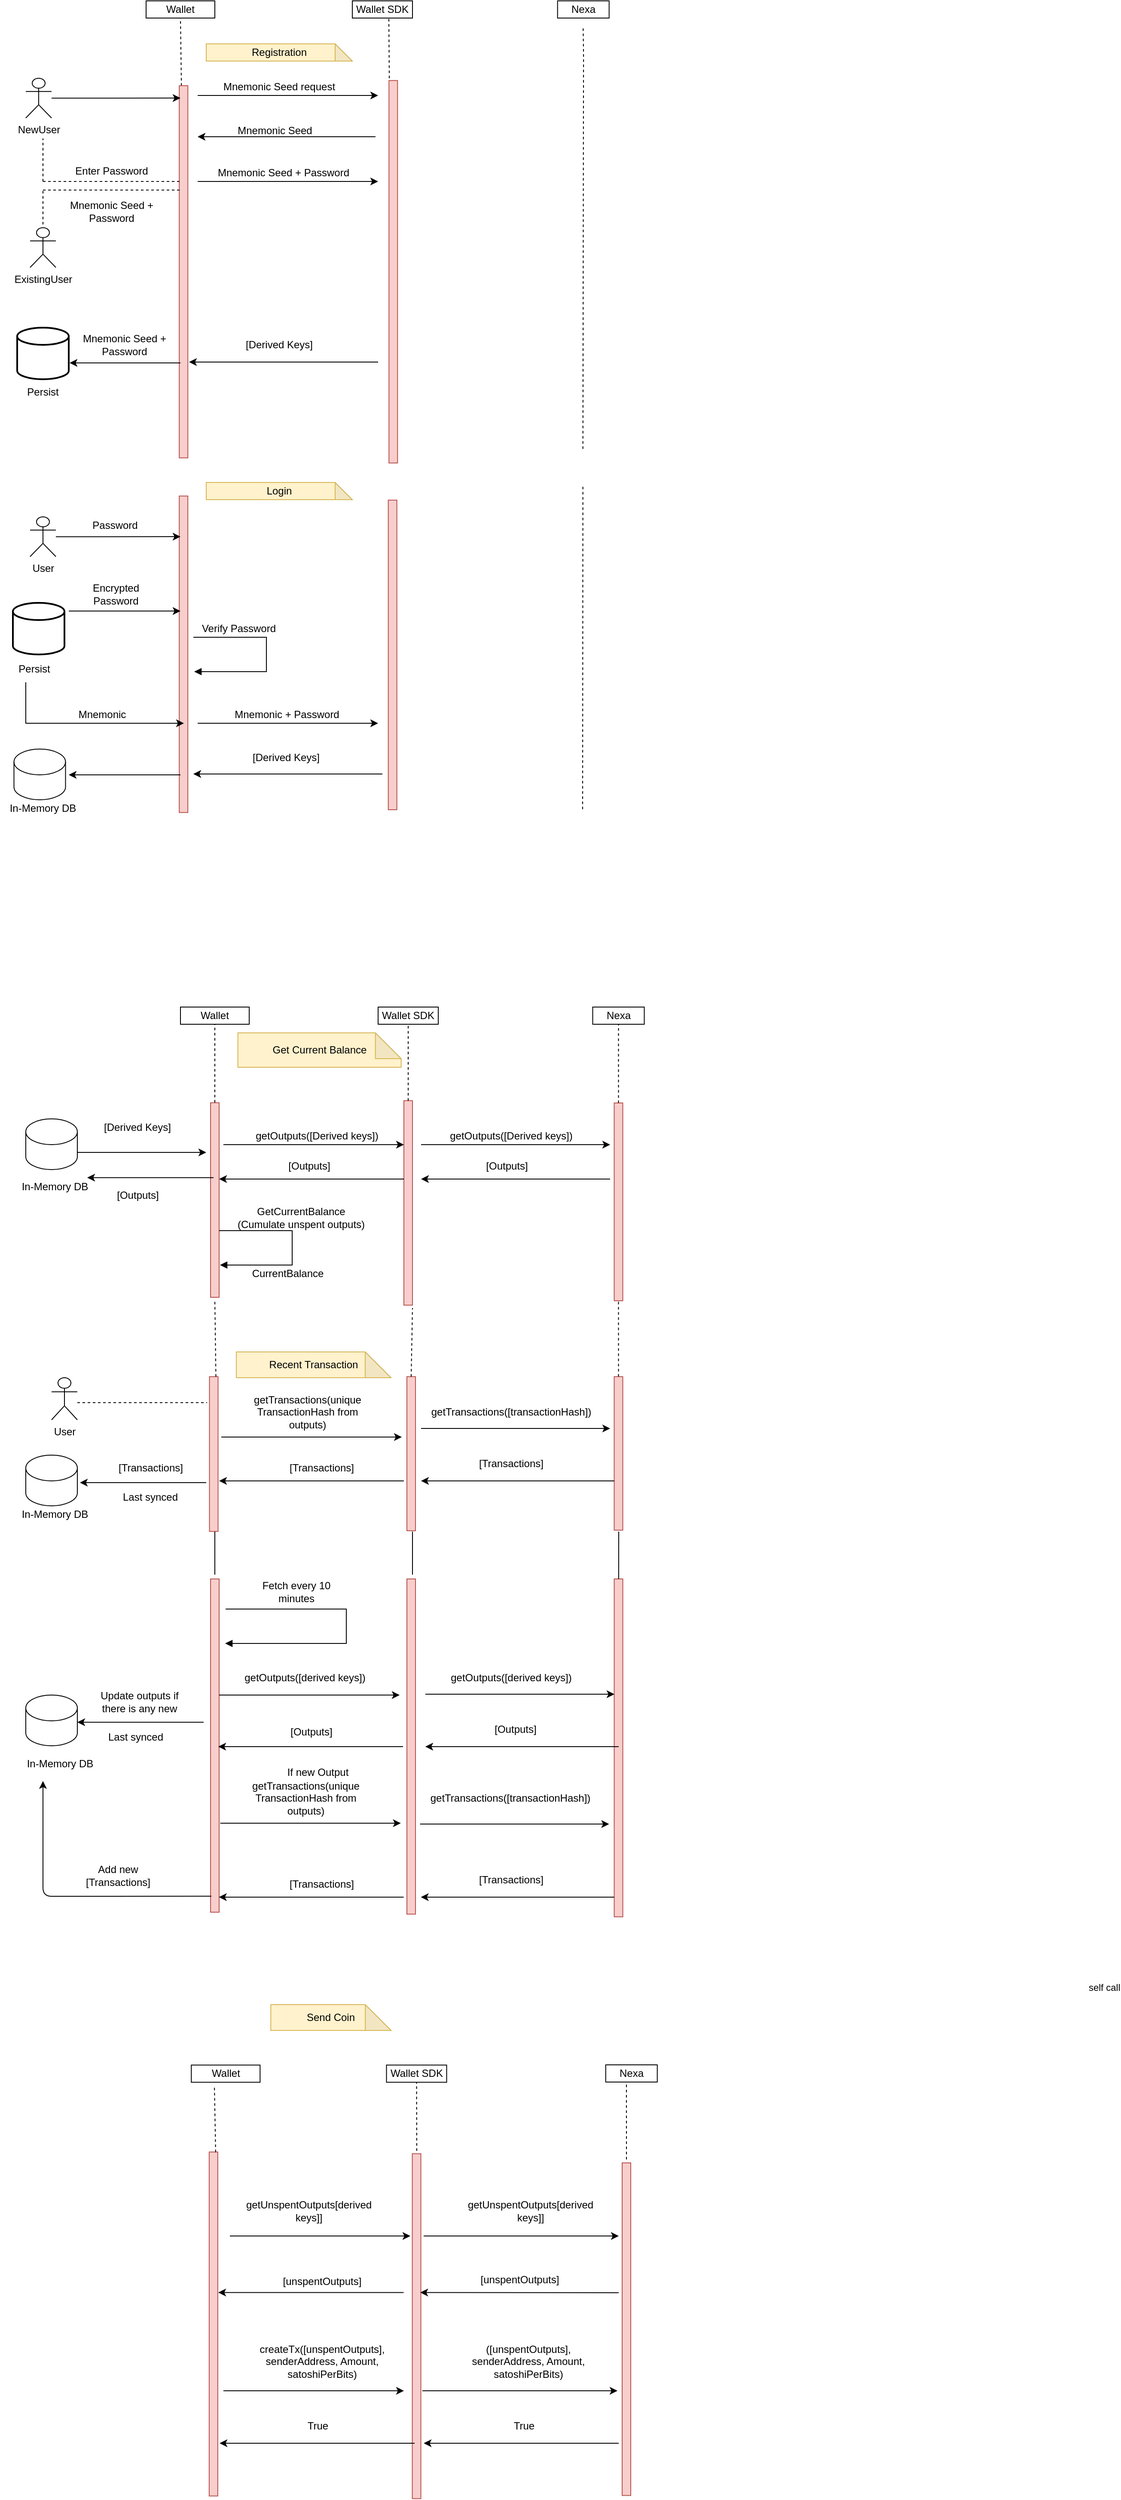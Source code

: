 <mxfile version="13.6.4" type="github">
  <diagram id="d2bJDyH4YY4jTTXs1ROH" name="Page-1">
    <mxGraphModel dx="1695" dy="450" grid="1" gridSize="10" guides="1" tooltips="1" connect="1" arrows="1" fold="1" page="1" pageScale="1" pageWidth="827" pageHeight="1169" math="0" shadow="0">
      <root>
        <mxCell id="0" />
        <mxCell id="1" parent="0" />
        <mxCell id="aKae5eKDBznJ4Y1164LR-3" value="Wallet" style="rounded=0;whiteSpace=wrap;html=1;" parent="1" vertex="1">
          <mxGeometry x="160" y="20" width="80" height="20" as="geometry" />
        </mxCell>
        <mxCell id="aKae5eKDBznJ4Y1164LR-4" value="Wallet SDK" style="rounded=0;whiteSpace=wrap;html=1;" parent="1" vertex="1">
          <mxGeometry x="400" y="20" width="70" height="20" as="geometry" />
        </mxCell>
        <mxCell id="aKae5eKDBznJ4Y1164LR-5" value="Nexa" style="rounded=0;whiteSpace=wrap;html=1;" parent="1" vertex="1">
          <mxGeometry x="638.83" y="20" width="60" height="20" as="geometry" />
        </mxCell>
        <mxCell id="aKae5eKDBznJ4Y1164LR-6" value="Registration" style="shape=note;whiteSpace=wrap;html=1;backgroundOutline=1;darkOpacity=0.05;fillColor=#fff2cc;strokeColor=#d6b656;" parent="1" vertex="1">
          <mxGeometry x="230" y="70" width="170" height="20" as="geometry" />
        </mxCell>
        <mxCell id="aKae5eKDBznJ4Y1164LR-11" value="" style="endArrow=none;dashed=1;html=1;entryX=0.5;entryY=1;entryDx=0;entryDy=0;exitX=0;exitY=0.75;exitDx=0;exitDy=0;" parent="1" target="aKae5eKDBznJ4Y1164LR-3" edge="1" source="aKae5eKDBznJ4Y1164LR-12">
          <mxGeometry width="50" height="50" relative="1" as="geometry">
            <mxPoint x="210" y="100" as="sourcePoint" />
            <mxPoint x="180" y="60" as="targetPoint" />
          </mxGeometry>
        </mxCell>
        <mxCell id="aKae5eKDBznJ4Y1164LR-12" value="" style="rounded=0;whiteSpace=wrap;html=1;rotation=90;fillColor=#f8cecc;strokeColor=#b85450;" parent="1" vertex="1">
          <mxGeometry x="-12.8" y="330" width="432.8" height="10" as="geometry" />
        </mxCell>
        <mxCell id="aKae5eKDBznJ4Y1164LR-14" value="Mnemonic Seed request" style="text;html=1;strokeColor=none;fillColor=none;align=center;verticalAlign=middle;whiteSpace=wrap;rounded=0;" parent="1" vertex="1">
          <mxGeometry x="240" y="110" width="150" height="20" as="geometry" />
        </mxCell>
        <mxCell id="aKae5eKDBznJ4Y1164LR-15" value="" style="rounded=0;whiteSpace=wrap;html=1;rotation=90;fillColor=#f8cecc;strokeColor=#b85450;" parent="1" vertex="1">
          <mxGeometry x="225.27" y="330" width="444.73" height="10" as="geometry" />
        </mxCell>
        <mxCell id="aKae5eKDBznJ4Y1164LR-27" value="" style="endArrow=classic;html=1;" parent="1" edge="1">
          <mxGeometry width="50" height="50" relative="1" as="geometry">
            <mxPoint x="427" y="178" as="sourcePoint" />
            <mxPoint x="220" y="178" as="targetPoint" />
          </mxGeometry>
        </mxCell>
        <mxCell id="aKae5eKDBznJ4Y1164LR-28" value="Mnemonic Seed" style="text;html=1;strokeColor=none;fillColor=none;align=center;verticalAlign=middle;whiteSpace=wrap;rounded=0;" parent="1" vertex="1">
          <mxGeometry x="250" y="160.63" width="120" height="20" as="geometry" />
        </mxCell>
        <mxCell id="aKae5eKDBznJ4Y1164LR-29" value="" style="endArrow=classic;html=1;" parent="1" edge="1">
          <mxGeometry width="50" height="50" relative="1" as="geometry">
            <mxPoint x="220" y="130" as="sourcePoint" />
            <mxPoint x="430" y="130" as="targetPoint" />
          </mxGeometry>
        </mxCell>
        <mxCell id="aKae5eKDBznJ4Y1164LR-32" value="NewUser" style="shape=umlActor;verticalLabelPosition=bottom;verticalAlign=top;html=1;outlineConnect=0;" parent="1" vertex="1">
          <mxGeometry x="20" y="110" width="30" height="46.25" as="geometry" />
        </mxCell>
        <mxCell id="aKae5eKDBznJ4Y1164LR-33" value="" style="endArrow=classic;html=1;" parent="1" source="aKae5eKDBznJ4Y1164LR-32" edge="1">
          <mxGeometry width="50" height="50" relative="1" as="geometry">
            <mxPoint x="390" y="190" as="sourcePoint" />
            <mxPoint x="200" y="133" as="targetPoint" />
          </mxGeometry>
        </mxCell>
        <mxCell id="aKae5eKDBznJ4Y1164LR-36" value="Mnemonic Seed + Password" style="text;html=1;strokeColor=none;fillColor=none;align=center;verticalAlign=middle;whiteSpace=wrap;rounded=0;" parent="1" vertex="1">
          <mxGeometry x="240" y="210" width="160" height="20" as="geometry" />
        </mxCell>
        <mxCell id="aKae5eKDBznJ4Y1164LR-37" value="" style="endArrow=classic;html=1;" parent="1" edge="1">
          <mxGeometry width="50" height="50" relative="1" as="geometry">
            <mxPoint x="220" y="230" as="sourcePoint" />
            <mxPoint x="430" y="230" as="targetPoint" />
          </mxGeometry>
        </mxCell>
        <mxCell id="aKae5eKDBznJ4Y1164LR-38" value="" style="endArrow=classic;html=1;" parent="1" edge="1">
          <mxGeometry width="50" height="50" relative="1" as="geometry">
            <mxPoint x="430" y="440" as="sourcePoint" />
            <mxPoint x="210" y="440" as="targetPoint" />
          </mxGeometry>
        </mxCell>
        <mxCell id="aKae5eKDBznJ4Y1164LR-40" value="[Derived Keys]" style="text;html=1;strokeColor=none;fillColor=none;align=center;verticalAlign=middle;whiteSpace=wrap;rounded=0;" parent="1" vertex="1">
          <mxGeometry x="270" y="410" width="90" height="20" as="geometry" />
        </mxCell>
        <mxCell id="aKae5eKDBznJ4Y1164LR-45" value="" style="endArrow=none;dashed=1;html=1;" parent="1" edge="1">
          <mxGeometry width="50" height="50" relative="1" as="geometry">
            <mxPoint x="40" y="230" as="sourcePoint" />
            <mxPoint x="40" y="180" as="targetPoint" />
          </mxGeometry>
        </mxCell>
        <mxCell id="aKae5eKDBznJ4Y1164LR-46" value="" style="endArrow=none;dashed=1;html=1;" parent="1" edge="1">
          <mxGeometry width="50" height="50" relative="1" as="geometry">
            <mxPoint x="40" y="230" as="sourcePoint" />
            <mxPoint x="200" y="230" as="targetPoint" />
          </mxGeometry>
        </mxCell>
        <mxCell id="aKae5eKDBznJ4Y1164LR-47" value="Enter Password" style="text;html=1;strokeColor=none;fillColor=none;align=center;verticalAlign=middle;whiteSpace=wrap;rounded=0;" parent="1" vertex="1">
          <mxGeometry x="70" y="207.81" width="100" height="20" as="geometry" />
        </mxCell>
        <mxCell id="aKae5eKDBznJ4Y1164LR-48" value="" style="rounded=0;whiteSpace=wrap;html=1;rotation=90;fillColor=#f8cecc;strokeColor=#b85450;" parent="1" vertex="1">
          <mxGeometry x="126.88" y="1409.38" width="226.25" height="10" as="geometry" />
        </mxCell>
        <mxCell id="aKae5eKDBznJ4Y1164LR-49" value="" style="rounded=0;whiteSpace=wrap;html=1;rotation=90;fillColor=#f8cecc;strokeColor=#b85450;" parent="1" vertex="1">
          <mxGeometry x="346.09" y="1412.74" width="237.81" height="10" as="geometry" />
        </mxCell>
        <mxCell id="aKae5eKDBznJ4Y1164LR-51" value="" style="endArrow=classic;html=1;" parent="1" edge="1">
          <mxGeometry width="50" height="50" relative="1" as="geometry">
            <mxPoint x="250" y="1350" as="sourcePoint" />
            <mxPoint x="460" y="1350" as="targetPoint" />
          </mxGeometry>
        </mxCell>
        <mxCell id="aKae5eKDBznJ4Y1164LR-52" value="getOutputs([Derived keys])" style="text;html=1;strokeColor=none;fillColor=none;align=center;verticalAlign=middle;whiteSpace=wrap;rounded=0;" parent="1" vertex="1">
          <mxGeometry x="274" y="1330" width="170" height="20" as="geometry" />
        </mxCell>
        <mxCell id="aKae5eKDBznJ4Y1164LR-53" value="" style="endArrow=classic;html=1;" parent="1" edge="1">
          <mxGeometry width="50" height="50" relative="1" as="geometry">
            <mxPoint x="460" y="1390" as="sourcePoint" />
            <mxPoint x="245" y="1390" as="targetPoint" />
          </mxGeometry>
        </mxCell>
        <mxCell id="aKae5eKDBznJ4Y1164LR-54" value="[Outputs]" style="text;html=1;strokeColor=none;fillColor=none;align=center;verticalAlign=middle;whiteSpace=wrap;rounded=0;" parent="1" vertex="1">
          <mxGeometry x="330" y="1360" width="40" height="30" as="geometry" />
        </mxCell>
        <mxCell id="aKae5eKDBznJ4Y1164LR-63" value="GetCurrentBalance&lt;br&gt;(Cumulate unspent outputs)" style="text;html=1;strokeColor=none;fillColor=none;align=center;verticalAlign=middle;whiteSpace=wrap;rounded=0;" parent="1" vertex="1">
          <mxGeometry x="262.5" y="1410" width="155" height="50" as="geometry" />
        </mxCell>
        <mxCell id="aKae5eKDBznJ4Y1164LR-64" value="CurrentBalance" style="text;html=1;strokeColor=none;fillColor=none;align=center;verticalAlign=middle;whiteSpace=wrap;rounded=0;" parent="1" vertex="1">
          <mxGeometry x="305" y="1490" width="40" height="20" as="geometry" />
        </mxCell>
        <mxCell id="aKae5eKDBznJ4Y1164LR-66" value="" style="edgeStyle=orthogonalEdgeStyle;html=1;align=left;spacingLeft=2;endArrow=block;rounded=0;" parent="1" edge="1">
          <mxGeometry x="1" y="273" relative="1" as="geometry">
            <mxPoint x="250" y="1450" as="sourcePoint" />
            <Array as="points">
              <mxPoint x="245" y="1450" />
              <mxPoint x="330" y="1450" />
              <mxPoint x="330" y="1490" />
            </Array>
            <mxPoint x="246" y="1490" as="targetPoint" />
            <mxPoint x="-196" y="-83" as="offset" />
          </mxGeometry>
        </mxCell>
        <mxCell id="aKae5eKDBznJ4Y1164LR-76" value="" style="rounded=0;whiteSpace=wrap;html=1;rotation=90;fillColor=#f8cecc;strokeColor=#b85450;" parent="1" vertex="1">
          <mxGeometry x="594.74" y="1411.52" width="230" height="10" as="geometry" />
        </mxCell>
        <mxCell id="aKae5eKDBznJ4Y1164LR-77" value="" style="endArrow=none;dashed=1;html=1;" parent="1" edge="1">
          <mxGeometry width="50" height="50" relative="1" as="geometry">
            <mxPoint x="668.33" y="541" as="sourcePoint" />
            <mxPoint x="668.57" y="50" as="targetPoint" />
            <Array as="points">
              <mxPoint x="669.07" y="80" />
            </Array>
          </mxGeometry>
        </mxCell>
        <mxCell id="aKae5eKDBznJ4Y1164LR-80" value="getOutputs([Derived keys])" style="text;html=1;strokeColor=none;fillColor=none;align=center;verticalAlign=middle;whiteSpace=wrap;rounded=0;" parent="1" vertex="1">
          <mxGeometry x="500" y="1330" width="170" height="20" as="geometry" />
        </mxCell>
        <mxCell id="aKae5eKDBznJ4Y1164LR-82" value="[Outputs]" style="text;html=1;strokeColor=none;fillColor=none;align=center;verticalAlign=middle;whiteSpace=wrap;rounded=0;" parent="1" vertex="1">
          <mxGeometry x="560" y="1360" width="40" height="30" as="geometry" />
        </mxCell>
        <mxCell id="aKae5eKDBznJ4Y1164LR-86" value="Recent Transaction" style="shape=note;whiteSpace=wrap;html=1;backgroundOutline=1;darkOpacity=0.05;fillColor=#fff2cc;strokeColor=#d6b656;" parent="1" vertex="1">
          <mxGeometry x="265" y="1591" width="180" height="30" as="geometry" />
        </mxCell>
        <mxCell id="aKae5eKDBznJ4Y1164LR-88" value="" style="rounded=0;whiteSpace=wrap;html=1;rotation=90;fillColor=#f8cecc;strokeColor=#b85450;" parent="1" vertex="1">
          <mxGeometry x="148.75" y="1704.75" width="180" height="10" as="geometry" />
        </mxCell>
        <mxCell id="aKae5eKDBznJ4Y1164LR-89" value="" style="rounded=0;whiteSpace=wrap;html=1;rotation=90;fillColor=#f8cecc;strokeColor=#b85450;" parent="1" vertex="1">
          <mxGeometry x="378.88" y="1704.36" width="179.21" height="10" as="geometry" />
        </mxCell>
        <mxCell id="aKae5eKDBznJ4Y1164LR-90" value="" style="rounded=0;whiteSpace=wrap;html=1;rotation=90;fillColor=#f8cecc;strokeColor=#b85450;" parent="1" vertex="1">
          <mxGeometry x="620.48" y="1704.01" width="178.52" height="10" as="geometry" />
        </mxCell>
        <mxCell id="aKae5eKDBznJ4Y1164LR-91" value="" style="endArrow=classic;html=1;" parent="1" edge="1">
          <mxGeometry width="50" height="50" relative="1" as="geometry">
            <mxPoint x="247.5" y="1690" as="sourcePoint" />
            <mxPoint x="457.5" y="1690" as="targetPoint" />
          </mxGeometry>
        </mxCell>
        <mxCell id="aKae5eKDBznJ4Y1164LR-92" value="getTransactions(unique TransactionHash from outputs)" style="text;html=1;strokeColor=none;fillColor=none;align=center;verticalAlign=middle;whiteSpace=wrap;rounded=0;" parent="1" vertex="1">
          <mxGeometry x="277.5" y="1651" width="140" height="20" as="geometry" />
        </mxCell>
        <mxCell id="aKae5eKDBznJ4Y1164LR-94" value="getTransactions([transactionHash])" style="text;html=1;strokeColor=none;fillColor=none;align=center;verticalAlign=middle;whiteSpace=wrap;rounded=0;" parent="1" vertex="1">
          <mxGeometry x="515.01" y="1651" width="140" height="20" as="geometry" />
        </mxCell>
        <mxCell id="aKae5eKDBznJ4Y1164LR-97" value="" style="endArrow=classic;html=1;" parent="1" edge="1">
          <mxGeometry width="50" height="50" relative="1" as="geometry">
            <mxPoint x="460" y="1741" as="sourcePoint" />
            <mxPoint x="245" y="1741" as="targetPoint" />
          </mxGeometry>
        </mxCell>
        <mxCell id="aKae5eKDBznJ4Y1164LR-98" value="[Transactions]" style="text;html=1;strokeColor=none;fillColor=none;align=center;verticalAlign=middle;whiteSpace=wrap;rounded=0;" parent="1" vertex="1">
          <mxGeometry x="317.19" y="1716" width="95" height="20" as="geometry" />
        </mxCell>
        <mxCell id="aKae5eKDBznJ4Y1164LR-99" value="[Transactions]" style="text;html=1;strokeColor=none;fillColor=none;align=center;verticalAlign=middle;whiteSpace=wrap;rounded=0;" parent="1" vertex="1">
          <mxGeometry x="541.19" y="1706" width="87.63" height="30" as="geometry" />
        </mxCell>
        <mxCell id="aKae5eKDBznJ4Y1164LR-119" value="" style="endArrow=classic;html=1;" parent="1" edge="1">
          <mxGeometry width="50" height="50" relative="1" as="geometry">
            <mxPoint x="480.01" y="1350" as="sourcePoint" />
            <mxPoint x="700" y="1350" as="targetPoint" />
          </mxGeometry>
        </mxCell>
        <mxCell id="aKae5eKDBznJ4Y1164LR-120" value="" style="endArrow=classic;html=1;" parent="1" edge="1">
          <mxGeometry width="50" height="50" relative="1" as="geometry">
            <mxPoint x="700" y="1390" as="sourcePoint" />
            <mxPoint x="480.01" y="1390" as="targetPoint" />
          </mxGeometry>
        </mxCell>
        <mxCell id="aKae5eKDBznJ4Y1164LR-121" value="" style="endArrow=classic;html=1;" parent="1" edge="1">
          <mxGeometry width="50" height="50" relative="1" as="geometry">
            <mxPoint x="480" y="1680" as="sourcePoint" />
            <mxPoint x="700" y="1680" as="targetPoint" />
          </mxGeometry>
        </mxCell>
        <mxCell id="aKae5eKDBznJ4Y1164LR-122" value="" style="endArrow=classic;html=1;" parent="1" edge="1">
          <mxGeometry width="50" height="50" relative="1" as="geometry">
            <mxPoint x="705" y="1741" as="sourcePoint" />
            <mxPoint x="480" y="1741" as="targetPoint" />
          </mxGeometry>
        </mxCell>
        <mxCell id="dy_9rE8HRgi9Pd3eRH8T-1" value="ExistingUser" style="shape=umlActor;verticalLabelPosition=bottom;verticalAlign=top;html=1;outlineConnect=0;" vertex="1" parent="1">
          <mxGeometry x="25" y="283.75" width="30" height="46.25" as="geometry" />
        </mxCell>
        <mxCell id="dy_9rE8HRgi9Pd3eRH8T-5" value="" style="endArrow=none;dashed=1;html=1;" edge="1" parent="1">
          <mxGeometry width="50" height="50" relative="1" as="geometry">
            <mxPoint x="40" y="240" as="sourcePoint" />
            <mxPoint x="200" y="240" as="targetPoint" />
          </mxGeometry>
        </mxCell>
        <mxCell id="dy_9rE8HRgi9Pd3eRH8T-8" value="" style="endArrow=none;dashed=1;html=1;" edge="1" parent="1">
          <mxGeometry width="50" height="50" relative="1" as="geometry">
            <mxPoint x="40" y="280" as="sourcePoint" />
            <mxPoint x="40" y="240" as="targetPoint" />
          </mxGeometry>
        </mxCell>
        <mxCell id="dy_9rE8HRgi9Pd3eRH8T-11" value="Mnemonic Seed + Password" style="text;html=1;strokeColor=none;fillColor=none;align=center;verticalAlign=middle;whiteSpace=wrap;rounded=0;" vertex="1" parent="1">
          <mxGeometry x="50" y="250" width="140" height="30" as="geometry" />
        </mxCell>
        <mxCell id="dy_9rE8HRgi9Pd3eRH8T-70" value="" style="rounded=0;whiteSpace=wrap;html=1;rotation=90;fillColor=#f8cecc;strokeColor=#b85450;" vertex="1" parent="1">
          <mxGeometry x="525.63" y="2722.38" width="386.75" height="10" as="geometry" />
        </mxCell>
        <mxCell id="dy_9rE8HRgi9Pd3eRH8T-71" value="" style="endArrow=classic;html=1;" edge="1" parent="1">
          <mxGeometry width="50" height="50" relative="1" as="geometry">
            <mxPoint x="483" y="2619" as="sourcePoint" />
            <mxPoint x="710" y="2619" as="targetPoint" />
          </mxGeometry>
        </mxCell>
        <mxCell id="dy_9rE8HRgi9Pd3eRH8T-72" value="[unspentOutputs]" style="text;html=1;strokeColor=none;fillColor=none;align=center;verticalAlign=middle;whiteSpace=wrap;rounded=0;" vertex="1" parent="1">
          <mxGeometry x="551.2" y="2654.75" width="87.63" height="30" as="geometry" />
        </mxCell>
        <mxCell id="dy_9rE8HRgi9Pd3eRH8T-74" value="" style="rounded=0;whiteSpace=wrap;html=1;rotation=90;fillColor=#f8cecc;strokeColor=#b85450;" vertex="1" parent="1">
          <mxGeometry x="274.22" y="2718.87" width="401.08" height="10" as="geometry" />
        </mxCell>
        <mxCell id="dy_9rE8HRgi9Pd3eRH8T-75" value="" style="rounded=0;whiteSpace=wrap;html=1;rotation=90;fillColor=#f8cecc;strokeColor=#b85450;" vertex="1" parent="1">
          <mxGeometry x="38.43" y="2716.32" width="400" height="10" as="geometry" />
        </mxCell>
        <mxCell id="dy_9rE8HRgi9Pd3eRH8T-77" value="" style="endArrow=classic;html=1;" edge="1" parent="1">
          <mxGeometry width="50" height="50" relative="1" as="geometry">
            <mxPoint x="257.5" y="2619" as="sourcePoint" />
            <mxPoint x="467.5" y="2619" as="targetPoint" />
          </mxGeometry>
        </mxCell>
        <mxCell id="dy_9rE8HRgi9Pd3eRH8T-78" value="[unspentOutputs]" style="text;html=1;strokeColor=none;fillColor=none;align=center;verticalAlign=middle;whiteSpace=wrap;rounded=0;" vertex="1" parent="1">
          <mxGeometry x="321.19" y="2657.44" width="87.63" height="30" as="geometry" />
        </mxCell>
        <mxCell id="dy_9rE8HRgi9Pd3eRH8T-79" value="" style="endArrow=classic;html=1;" edge="1" parent="1">
          <mxGeometry width="50" height="50" relative="1" as="geometry">
            <mxPoint x="459.75" y="2684.75" as="sourcePoint" />
            <mxPoint x="244.0" y="2684.75" as="targetPoint" />
          </mxGeometry>
        </mxCell>
        <mxCell id="dy_9rE8HRgi9Pd3eRH8T-80" value="Send Coin" style="shape=note;whiteSpace=wrap;html=1;backgroundOutline=1;darkOpacity=0.05;fillColor=#fff2cc;strokeColor=#d6b656;" vertex="1" parent="1">
          <mxGeometry x="305.13" y="2350" width="140" height="30" as="geometry" />
        </mxCell>
        <mxCell id="dy_9rE8HRgi9Pd3eRH8T-118" value="User" style="shape=umlActor;verticalLabelPosition=bottom;verticalAlign=top;html=1;outlineConnect=0;" vertex="1" parent="1">
          <mxGeometry x="50" y="1621" width="30" height="49" as="geometry" />
        </mxCell>
        <mxCell id="dy_9rE8HRgi9Pd3eRH8T-122" value="Get Current Balance" style="shape=note;whiteSpace=wrap;html=1;backgroundOutline=1;darkOpacity=0.05;fillColor=#fff2cc;strokeColor=#d6b656;" vertex="1" parent="1">
          <mxGeometry x="266.84" y="1220" width="190" height="40" as="geometry" />
        </mxCell>
        <mxCell id="dy_9rE8HRgi9Pd3eRH8T-123" value="" style="strokeWidth=2;html=1;shape=mxgraph.flowchart.database;whiteSpace=wrap;" vertex="1" parent="1">
          <mxGeometry x="10.0" y="400" width="60" height="60" as="geometry" />
        </mxCell>
        <mxCell id="dy_9rE8HRgi9Pd3eRH8T-124" value="Persist" style="text;html=1;strokeColor=none;fillColor=none;align=center;verticalAlign=middle;whiteSpace=wrap;rounded=0;" vertex="1" parent="1">
          <mxGeometry x="20" y="460" width="40" height="30" as="geometry" />
        </mxCell>
        <mxCell id="dy_9rE8HRgi9Pd3eRH8T-126" value="" style="endArrow=classic;html=1;entryX=1.017;entryY=0.683;entryDx=0;entryDy=0;entryPerimeter=0;" edge="1" parent="1" target="dy_9rE8HRgi9Pd3eRH8T-123">
          <mxGeometry width="50" height="50" relative="1" as="geometry">
            <mxPoint x="200" y="441" as="sourcePoint" />
            <mxPoint x="380" y="410" as="targetPoint" />
          </mxGeometry>
        </mxCell>
        <mxCell id="dy_9rE8HRgi9Pd3eRH8T-127" value="Mnemonic Seed + Password" style="text;html=1;strokeColor=none;fillColor=none;align=center;verticalAlign=middle;whiteSpace=wrap;rounded=0;" vertex="1" parent="1">
          <mxGeometry x="80" y="400" width="110" height="40" as="geometry" />
        </mxCell>
        <mxCell id="dy_9rE8HRgi9Pd3eRH8T-162" value="Login" style="shape=note;whiteSpace=wrap;html=1;backgroundOutline=1;darkOpacity=0.05;fillColor=#fff2cc;strokeColor=#d6b656;" vertex="1" parent="1">
          <mxGeometry x="230" y="580" width="170" height="20" as="geometry" />
        </mxCell>
        <mxCell id="dy_9rE8HRgi9Pd3eRH8T-163" value="" style="rounded=0;whiteSpace=wrap;html=1;rotation=90;fillColor=#f8cecc;strokeColor=#b85450;" vertex="1" parent="1">
          <mxGeometry x="19.6" y="774.78" width="367.99" height="10" as="geometry" />
        </mxCell>
        <mxCell id="dy_9rE8HRgi9Pd3eRH8T-165" value="" style="rounded=0;whiteSpace=wrap;html=1;rotation=90;fillColor=#f8cecc;strokeColor=#b85450;" vertex="1" parent="1">
          <mxGeometry x="266.84" y="775.54" width="360" height="10" as="geometry" />
        </mxCell>
        <mxCell id="dy_9rE8HRgi9Pd3eRH8T-169" value="User" style="shape=umlActor;verticalLabelPosition=bottom;verticalAlign=top;html=1;outlineConnect=0;" vertex="1" parent="1">
          <mxGeometry x="25" y="620" width="30" height="46.25" as="geometry" />
        </mxCell>
        <mxCell id="dy_9rE8HRgi9Pd3eRH8T-170" value="" style="endArrow=classic;html=1;" edge="1" source="dy_9rE8HRgi9Pd3eRH8T-169" parent="1">
          <mxGeometry width="50" height="50" relative="1" as="geometry">
            <mxPoint x="390" y="700" as="sourcePoint" />
            <mxPoint x="200" y="643" as="targetPoint" />
          </mxGeometry>
        </mxCell>
        <mxCell id="dy_9rE8HRgi9Pd3eRH8T-188" value="" style="strokeWidth=2;html=1;shape=mxgraph.flowchart.database;whiteSpace=wrap;" vertex="1" parent="1">
          <mxGeometry x="5" y="720" width="60" height="60" as="geometry" />
        </mxCell>
        <mxCell id="dy_9rE8HRgi9Pd3eRH8T-189" value="Persist" style="text;html=1;strokeColor=none;fillColor=none;align=center;verticalAlign=middle;whiteSpace=wrap;rounded=0;" vertex="1" parent="1">
          <mxGeometry x="10" y="782.37" width="40" height="30" as="geometry" />
        </mxCell>
        <mxCell id="dy_9rE8HRgi9Pd3eRH8T-190" value="Password" style="text;html=1;strokeColor=none;fillColor=none;align=center;verticalAlign=middle;whiteSpace=wrap;rounded=0;" vertex="1" parent="1">
          <mxGeometry x="103.75" y="620" width="40" height="20" as="geometry" />
        </mxCell>
        <mxCell id="dy_9rE8HRgi9Pd3eRH8T-191" value="Encrypted Password" style="text;html=1;strokeColor=none;fillColor=none;align=center;verticalAlign=middle;whiteSpace=wrap;rounded=0;" vertex="1" parent="1">
          <mxGeometry x="80" y="700" width="90" height="20" as="geometry" />
        </mxCell>
        <mxCell id="dy_9rE8HRgi9Pd3eRH8T-192" value="" style="endArrow=classic;html=1;" edge="1" parent="1">
          <mxGeometry width="50" height="50" relative="1" as="geometry">
            <mxPoint x="70" y="729.5" as="sourcePoint" />
            <mxPoint x="200" y="729.496" as="targetPoint" />
          </mxGeometry>
        </mxCell>
        <mxCell id="dy_9rE8HRgi9Pd3eRH8T-193" value="" style="edgeStyle=orthogonalEdgeStyle;html=1;align=left;spacingLeft=2;endArrow=block;rounded=0;" edge="1" parent="1">
          <mxGeometry x="1" y="273" relative="1" as="geometry">
            <mxPoint x="216" y="760" as="sourcePoint" />
            <Array as="points">
              <mxPoint x="215" y="760" />
              <mxPoint x="300" y="760" />
              <mxPoint x="300" y="800" />
            </Array>
            <mxPoint x="216" y="800" as="targetPoint" />
            <mxPoint x="-196" y="-83" as="offset" />
          </mxGeometry>
        </mxCell>
        <mxCell id="dy_9rE8HRgi9Pd3eRH8T-194" value="Verify Password" style="text;html=1;strokeColor=none;fillColor=none;align=center;verticalAlign=middle;whiteSpace=wrap;rounded=0;" vertex="1" parent="1">
          <mxGeometry x="212.64" y="740" width="110" height="20" as="geometry" />
        </mxCell>
        <mxCell id="dy_9rE8HRgi9Pd3eRH8T-200" value="" style="endArrow=classic;html=1;" edge="1" parent="1">
          <mxGeometry width="50" height="50" relative="1" as="geometry">
            <mxPoint x="220" y="860" as="sourcePoint" />
            <mxPoint x="430" y="860" as="targetPoint" />
          </mxGeometry>
        </mxCell>
        <mxCell id="dy_9rE8HRgi9Pd3eRH8T-201" value="Mnemonic + Password" style="text;html=1;strokeColor=none;fillColor=none;align=center;verticalAlign=middle;whiteSpace=wrap;rounded=0;" vertex="1" parent="1">
          <mxGeometry x="244" y="840" width="160" height="20" as="geometry" />
        </mxCell>
        <mxCell id="dy_9rE8HRgi9Pd3eRH8T-202" value="Mnemonic" style="text;html=1;strokeColor=none;fillColor=none;align=center;verticalAlign=middle;whiteSpace=wrap;rounded=0;" vertex="1" parent="1">
          <mxGeometry x="83.75" y="840" width="50" height="20" as="geometry" />
        </mxCell>
        <mxCell id="dy_9rE8HRgi9Pd3eRH8T-204" value="[Derived Keys]" style="text;html=1;strokeColor=none;fillColor=none;align=center;verticalAlign=middle;whiteSpace=wrap;rounded=0;" vertex="1" parent="1">
          <mxGeometry x="272.5" y="890" width="100" height="20" as="geometry" />
        </mxCell>
        <mxCell id="dy_9rE8HRgi9Pd3eRH8T-205" value="" style="endArrow=none;dashed=1;html=1;" edge="1" parent="1">
          <mxGeometry width="50" height="50" relative="1" as="geometry">
            <mxPoint x="668" y="960" as="sourcePoint" />
            <mxPoint x="668.33" y="585" as="targetPoint" />
          </mxGeometry>
        </mxCell>
        <mxCell id="dy_9rE8HRgi9Pd3eRH8T-206" value="" style="endArrow=classic;html=1;exitX=0.25;exitY=1;exitDx=0;exitDy=0;rounded=0;" edge="1" parent="1" source="dy_9rE8HRgi9Pd3eRH8T-189">
          <mxGeometry width="50" height="50" relative="1" as="geometry">
            <mxPoint x="97" y="810" as="sourcePoint" />
            <mxPoint x="204" y="860" as="targetPoint" />
            <Array as="points">
              <mxPoint x="20" y="860" />
            </Array>
          </mxGeometry>
        </mxCell>
        <mxCell id="dy_9rE8HRgi9Pd3eRH8T-207" value="Wallet" style="rounded=0;whiteSpace=wrap;html=1;" vertex="1" parent="1">
          <mxGeometry x="200" y="1190" width="80" height="20" as="geometry" />
        </mxCell>
        <mxCell id="dy_9rE8HRgi9Pd3eRH8T-208" value="Wallet SDK" style="rounded=0;whiteSpace=wrap;html=1;" vertex="1" parent="1">
          <mxGeometry x="430" y="1190" width="70" height="20" as="geometry" />
        </mxCell>
        <mxCell id="dy_9rE8HRgi9Pd3eRH8T-209" value="Nexa" style="rounded=0;whiteSpace=wrap;html=1;" vertex="1" parent="1">
          <mxGeometry x="679.74" y="1190" width="60" height="20" as="geometry" />
        </mxCell>
        <mxCell id="dy_9rE8HRgi9Pd3eRH8T-210" value="" style="endArrow=none;dashed=1;html=1;entryX=0.5;entryY=1;entryDx=0;entryDy=0;" edge="1" parent="1" target="dy_9rE8HRgi9Pd3eRH8T-207">
          <mxGeometry width="50" height="50" relative="1" as="geometry">
            <mxPoint x="240" y="1301" as="sourcePoint" />
            <mxPoint x="410" y="1300" as="targetPoint" />
          </mxGeometry>
        </mxCell>
        <mxCell id="dy_9rE8HRgi9Pd3eRH8T-211" value="" style="endArrow=none;dashed=1;html=1;entryX=0.5;entryY=1;entryDx=0;entryDy=0;exitX=0;exitY=0.5;exitDx=0;exitDy=0;" edge="1" parent="1" source="aKae5eKDBznJ4Y1164LR-49" target="dy_9rE8HRgi9Pd3eRH8T-208">
          <mxGeometry width="50" height="50" relative="1" as="geometry">
            <mxPoint x="360" y="1350" as="sourcePoint" />
            <mxPoint x="410" y="1300" as="targetPoint" />
          </mxGeometry>
        </mxCell>
        <mxCell id="dy_9rE8HRgi9Pd3eRH8T-212" value="" style="endArrow=none;dashed=1;html=1;entryX=0.5;entryY=1;entryDx=0;entryDy=0;exitX=0;exitY=0.5;exitDx=0;exitDy=0;" edge="1" parent="1" source="aKae5eKDBznJ4Y1164LR-76" target="dy_9rE8HRgi9Pd3eRH8T-209">
          <mxGeometry width="50" height="50" relative="1" as="geometry">
            <mxPoint x="360" y="1350" as="sourcePoint" />
            <mxPoint x="410" y="1300" as="targetPoint" />
          </mxGeometry>
        </mxCell>
        <mxCell id="dy_9rE8HRgi9Pd3eRH8T-215" value="" style="endArrow=none;dashed=1;html=1;exitX=0;exitY=0.25;exitDx=0;exitDy=0;" edge="1" parent="1" source="aKae5eKDBznJ4Y1164LR-88">
          <mxGeometry width="50" height="50" relative="1" as="geometry">
            <mxPoint x="360" y="1650" as="sourcePoint" />
            <mxPoint x="240" y="1530" as="targetPoint" />
          </mxGeometry>
        </mxCell>
        <mxCell id="dy_9rE8HRgi9Pd3eRH8T-216" value="" style="endArrow=none;dashed=1;html=1;exitX=0;exitY=0.5;exitDx=0;exitDy=0;" edge="1" parent="1" source="aKae5eKDBznJ4Y1164LR-89">
          <mxGeometry width="50" height="50" relative="1" as="geometry">
            <mxPoint x="360" y="1650" as="sourcePoint" />
            <mxPoint x="470" y="1540" as="targetPoint" />
          </mxGeometry>
        </mxCell>
        <mxCell id="dy_9rE8HRgi9Pd3eRH8T-217" value="" style="endArrow=none;dashed=1;html=1;entryX=1;entryY=0.5;entryDx=0;entryDy=0;exitX=0;exitY=0.5;exitDx=0;exitDy=0;" edge="1" parent="1" source="aKae5eKDBznJ4Y1164LR-90" target="aKae5eKDBznJ4Y1164LR-76">
          <mxGeometry width="50" height="50" relative="1" as="geometry">
            <mxPoint x="360" y="1650" as="sourcePoint" />
            <mxPoint x="410" y="1600" as="targetPoint" />
          </mxGeometry>
        </mxCell>
        <mxCell id="dy_9rE8HRgi9Pd3eRH8T-218" value="" style="endArrow=none;dashed=1;html=1;" edge="1" parent="1">
          <mxGeometry width="50" height="50" relative="1" as="geometry">
            <mxPoint x="80" y="1650" as="sourcePoint" />
            <mxPoint x="231" y="1650" as="targetPoint" />
          </mxGeometry>
        </mxCell>
        <mxCell id="dy_9rE8HRgi9Pd3eRH8T-219" value="" style="shape=cylinder2;whiteSpace=wrap;html=1;boundedLbl=1;backgroundOutline=1;size=15;" vertex="1" parent="1">
          <mxGeometry x="20" y="1711" width="60" height="59" as="geometry" />
        </mxCell>
        <mxCell id="dy_9rE8HRgi9Pd3eRH8T-220" value="In-Memory DB" style="text;html=1;strokeColor=none;fillColor=none;align=center;verticalAlign=middle;whiteSpace=wrap;rounded=0;" vertex="1" parent="1">
          <mxGeometry x="3.75" y="1770" width="100" height="20" as="geometry" />
        </mxCell>
        <mxCell id="dy_9rE8HRgi9Pd3eRH8T-221" value="" style="endArrow=classic;html=1;entryX=1.05;entryY=0.542;entryDx=0;entryDy=0;entryPerimeter=0;" edge="1" parent="1" target="dy_9rE8HRgi9Pd3eRH8T-219">
          <mxGeometry width="50" height="50" relative="1" as="geometry">
            <mxPoint x="230" y="1743" as="sourcePoint" />
            <mxPoint x="410" y="1690" as="targetPoint" />
          </mxGeometry>
        </mxCell>
        <mxCell id="dy_9rE8HRgi9Pd3eRH8T-222" value="[Transactions]" style="text;html=1;strokeColor=none;fillColor=none;align=center;verticalAlign=middle;whiteSpace=wrap;rounded=0;" vertex="1" parent="1">
          <mxGeometry x="117.64" y="1716" width="95" height="20" as="geometry" />
        </mxCell>
        <mxCell id="dy_9rE8HRgi9Pd3eRH8T-223" value="Last synced" style="text;html=1;strokeColor=none;fillColor=none;align=center;verticalAlign=middle;whiteSpace=wrap;rounded=0;" vertex="1" parent="1">
          <mxGeometry x="126.88" y="1750" width="76.25" height="20" as="geometry" />
        </mxCell>
        <mxCell id="dy_9rE8HRgi9Pd3eRH8T-225" value="" style="endArrow=none;html=1;" edge="1" parent="1">
          <mxGeometry width="50" height="50" relative="1" as="geometry">
            <mxPoint x="240" y="1850" as="sourcePoint" />
            <mxPoint x="240" y="1800" as="targetPoint" />
          </mxGeometry>
        </mxCell>
        <mxCell id="dy_9rE8HRgi9Pd3eRH8T-226" value="" style="rounded=0;whiteSpace=wrap;html=1;rotation=90;fillColor=#f8cecc;strokeColor=#b85450;" vertex="1" parent="1">
          <mxGeometry x="46.26" y="2043.75" width="387.49" height="10" as="geometry" />
        </mxCell>
        <mxCell id="dy_9rE8HRgi9Pd3eRH8T-229" value="" style="rounded=0;whiteSpace=wrap;html=1;rotation=90;fillColor=#f8cecc;strokeColor=#b85450;" vertex="1" parent="1">
          <mxGeometry x="273.62" y="2044.89" width="389.76" height="10" as="geometry" />
        </mxCell>
        <mxCell id="dy_9rE8HRgi9Pd3eRH8T-230" value="" style="endArrow=none;html=1;" edge="1" parent="1">
          <mxGeometry width="50" height="50" relative="1" as="geometry">
            <mxPoint x="470" y="1850" as="sourcePoint" />
            <mxPoint x="470" y="1800" as="targetPoint" />
          </mxGeometry>
        </mxCell>
        <mxCell id="dy_9rE8HRgi9Pd3eRH8T-231" value="" style="rounded=0;whiteSpace=wrap;html=1;rotation=90;fillColor=#f8cecc;strokeColor=#b85450;" vertex="1" parent="1">
          <mxGeometry x="513.32" y="2046.44" width="392.87" height="10" as="geometry" />
        </mxCell>
        <mxCell id="dy_9rE8HRgi9Pd3eRH8T-233" value="" style="endArrow=none;html=1;" edge="1" parent="1" source="dy_9rE8HRgi9Pd3eRH8T-231">
          <mxGeometry width="50" height="50" relative="1" as="geometry">
            <mxPoint x="360" y="1830" as="sourcePoint" />
            <mxPoint x="710" y="1800" as="targetPoint" />
          </mxGeometry>
        </mxCell>
        <mxCell id="dy_9rE8HRgi9Pd3eRH8T-237" value="self call" style="edgeStyle=orthogonalEdgeStyle;html=1;align=left;spacingLeft=2;endArrow=block;rounded=0;" edge="1" parent="1">
          <mxGeometry x="-0.128" y="-430" relative="1" as="geometry">
            <mxPoint x="252.5" y="1890" as="sourcePoint" />
            <Array as="points">
              <mxPoint x="393" y="1890" />
              <mxPoint x="393" y="1930" />
            </Array>
            <mxPoint x="252" y="1930" as="targetPoint" />
            <mxPoint x="860" y="10" as="offset" />
          </mxGeometry>
        </mxCell>
        <mxCell id="dy_9rE8HRgi9Pd3eRH8T-238" value="getOutputs([derived keys])" style="text;html=1;strokeColor=none;fillColor=none;align=center;verticalAlign=middle;whiteSpace=wrap;rounded=0;" vertex="1" parent="1">
          <mxGeometry x="270" y="1960" width="150" height="20" as="geometry" />
        </mxCell>
        <mxCell id="dy_9rE8HRgi9Pd3eRH8T-239" value="[Outputs]" style="text;html=1;strokeColor=none;fillColor=none;align=center;verticalAlign=middle;whiteSpace=wrap;rounded=0;" vertex="1" parent="1">
          <mxGeometry x="305" y="2022.63" width="95" height="20" as="geometry" />
        </mxCell>
        <mxCell id="dy_9rE8HRgi9Pd3eRH8T-240" value="" style="endArrow=classic;html=1;" edge="1" parent="1">
          <mxGeometry width="50" height="50" relative="1" as="geometry">
            <mxPoint x="245" y="1990" as="sourcePoint" />
            <mxPoint x="455" y="1990" as="targetPoint" />
          </mxGeometry>
        </mxCell>
        <mxCell id="dy_9rE8HRgi9Pd3eRH8T-241" value="" style="endArrow=classic;html=1;" edge="1" parent="1">
          <mxGeometry width="50" height="50" relative="1" as="geometry">
            <mxPoint x="459" y="2050" as="sourcePoint" />
            <mxPoint x="244" y="2050" as="targetPoint" />
          </mxGeometry>
        </mxCell>
        <mxCell id="dy_9rE8HRgi9Pd3eRH8T-242" value="getOutputs([derived keys])" style="text;html=1;strokeColor=none;fillColor=none;align=center;verticalAlign=middle;whiteSpace=wrap;rounded=0;" vertex="1" parent="1">
          <mxGeometry x="510" y="1960" width="150" height="20" as="geometry" />
        </mxCell>
        <mxCell id="dy_9rE8HRgi9Pd3eRH8T-243" value="" style="endArrow=classic;html=1;" edge="1" parent="1">
          <mxGeometry width="50" height="50" relative="1" as="geometry">
            <mxPoint x="484.99" y="1989" as="sourcePoint" />
            <mxPoint x="704.99" y="1989" as="targetPoint" />
          </mxGeometry>
        </mxCell>
        <mxCell id="dy_9rE8HRgi9Pd3eRH8T-244" value="[Outputs]" style="text;html=1;strokeColor=none;fillColor=none;align=center;verticalAlign=middle;whiteSpace=wrap;rounded=0;" vertex="1" parent="1">
          <mxGeometry x="546.18" y="2015" width="87.63" height="30" as="geometry" />
        </mxCell>
        <mxCell id="dy_9rE8HRgi9Pd3eRH8T-245" value="" style="endArrow=classic;html=1;" edge="1" parent="1">
          <mxGeometry width="50" height="50" relative="1" as="geometry">
            <mxPoint x="709.99" y="2050" as="sourcePoint" />
            <mxPoint x="484.99" y="2050" as="targetPoint" />
          </mxGeometry>
        </mxCell>
        <mxCell id="dy_9rE8HRgi9Pd3eRH8T-246" value="" style="shape=cylinder2;whiteSpace=wrap;html=1;boundedLbl=1;backgroundOutline=1;size=15;" vertex="1" parent="1">
          <mxGeometry x="20" y="1990" width="60" height="59" as="geometry" />
        </mxCell>
        <mxCell id="dy_9rE8HRgi9Pd3eRH8T-247" value="Update outputs if there is any new" style="text;html=1;strokeColor=none;fillColor=none;align=center;verticalAlign=middle;whiteSpace=wrap;rounded=0;" vertex="1" parent="1">
          <mxGeometry x="105.0" y="1987.5" width="95" height="20" as="geometry" />
        </mxCell>
        <mxCell id="dy_9rE8HRgi9Pd3eRH8T-248" value="Last synced" style="text;html=1;strokeColor=none;fillColor=none;align=center;verticalAlign=middle;whiteSpace=wrap;rounded=0;" vertex="1" parent="1">
          <mxGeometry x="110" y="2029" width="76.25" height="20" as="geometry" />
        </mxCell>
        <mxCell id="dy_9rE8HRgi9Pd3eRH8T-249" value="" style="endArrow=classic;html=1;entryX=1.05;entryY=0.542;entryDx=0;entryDy=0;entryPerimeter=0;" edge="1" parent="1">
          <mxGeometry width="50" height="50" relative="1" as="geometry">
            <mxPoint x="227" y="2021.65" as="sourcePoint" />
            <mxPoint x="80" y="2021.628" as="targetPoint" />
          </mxGeometry>
        </mxCell>
        <mxCell id="dy_9rE8HRgi9Pd3eRH8T-250" value="In-Memory DB" style="text;html=1;strokeColor=none;fillColor=none;align=center;verticalAlign=middle;whiteSpace=wrap;rounded=0;" vertex="1" parent="1">
          <mxGeometry x="10" y="2060" width="100" height="20" as="geometry" />
        </mxCell>
        <mxCell id="dy_9rE8HRgi9Pd3eRH8T-255" value="Wallet SDK" style="rounded=0;whiteSpace=wrap;html=1;" vertex="1" parent="1">
          <mxGeometry x="439.76" y="2420.25" width="70" height="20" as="geometry" />
        </mxCell>
        <mxCell id="dy_9rE8HRgi9Pd3eRH8T-256" value="Nexa" style="rounded=0;whiteSpace=wrap;html=1;" vertex="1" parent="1">
          <mxGeometry x="694.87" y="2420" width="60" height="20" as="geometry" />
        </mxCell>
        <mxCell id="dy_9rE8HRgi9Pd3eRH8T-258" value="" style="endArrow=none;dashed=1;html=1;entryX=0.5;entryY=1;entryDx=0;entryDy=0;" edge="1" parent="1" target="dy_9rE8HRgi9Pd3eRH8T-255">
          <mxGeometry width="50" height="50" relative="1" as="geometry">
            <mxPoint x="475" y="2520" as="sourcePoint" />
            <mxPoint x="460" y="2620" as="targetPoint" />
          </mxGeometry>
        </mxCell>
        <mxCell id="dy_9rE8HRgi9Pd3eRH8T-259" value="" style="endArrow=none;dashed=1;html=1;entryX=0.402;entryY=1.1;entryDx=0;entryDy=0;entryPerimeter=0;" edge="1" parent="1" target="dy_9rE8HRgi9Pd3eRH8T-256">
          <mxGeometry width="50" height="50" relative="1" as="geometry">
            <mxPoint x="719" y="2530" as="sourcePoint" />
            <mxPoint x="460" y="2620" as="targetPoint" />
          </mxGeometry>
        </mxCell>
        <mxCell id="dy_9rE8HRgi9Pd3eRH8T-267" value="getUnspentOutputs[derived keys]]" style="text;html=1;strokeColor=none;fillColor=none;align=center;verticalAlign=middle;whiteSpace=wrap;rounded=0;" vertex="1" parent="1">
          <mxGeometry x="262.43" y="2580" width="175.13" height="20" as="geometry" />
        </mxCell>
        <mxCell id="dy_9rE8HRgi9Pd3eRH8T-270" value="" style="endArrow=none;dashed=1;html=1;" edge="1" parent="1">
          <mxGeometry width="50" height="50" relative="1" as="geometry">
            <mxPoint x="443" y="110" as="sourcePoint" />
            <mxPoint x="442.5" y="40" as="targetPoint" />
          </mxGeometry>
        </mxCell>
        <mxCell id="dy_9rE8HRgi9Pd3eRH8T-274" value="" style="endArrow=classic;html=1;" edge="1" parent="1">
          <mxGeometry width="50" height="50" relative="1" as="geometry">
            <mxPoint x="435" y="919" as="sourcePoint" />
            <mxPoint x="215" y="919" as="targetPoint" />
          </mxGeometry>
        </mxCell>
        <mxCell id="dy_9rE8HRgi9Pd3eRH8T-275" value="" style="shape=cylinder2;whiteSpace=wrap;html=1;boundedLbl=1;backgroundOutline=1;size=15;" vertex="1" parent="1">
          <mxGeometry x="6.25" y="890" width="60" height="59" as="geometry" />
        </mxCell>
        <mxCell id="dy_9rE8HRgi9Pd3eRH8T-276" value="In-Memory DB" style="text;html=1;strokeColor=none;fillColor=none;align=center;verticalAlign=middle;whiteSpace=wrap;rounded=0;" vertex="1" parent="1">
          <mxGeometry x="-10" y="949" width="100" height="20" as="geometry" />
        </mxCell>
        <mxCell id="dy_9rE8HRgi9Pd3eRH8T-277" value="" style="endArrow=classic;html=1;exitX=0.881;exitY=0.859;exitDx=0;exitDy=0;exitPerimeter=0;" edge="1" parent="1" source="dy_9rE8HRgi9Pd3eRH8T-163">
          <mxGeometry width="50" height="50" relative="1" as="geometry">
            <mxPoint x="110" y="920" as="sourcePoint" />
            <mxPoint x="70" y="920" as="targetPoint" />
          </mxGeometry>
        </mxCell>
        <mxCell id="dy_9rE8HRgi9Pd3eRH8T-278" value="" style="shape=cylinder2;whiteSpace=wrap;html=1;boundedLbl=1;backgroundOutline=1;size=15;" vertex="1" parent="1">
          <mxGeometry x="20" y="1320" width="60" height="59" as="geometry" />
        </mxCell>
        <mxCell id="dy_9rE8HRgi9Pd3eRH8T-279" value="In-Memory DB" style="text;html=1;strokeColor=none;fillColor=none;align=center;verticalAlign=middle;whiteSpace=wrap;rounded=0;" vertex="1" parent="1">
          <mxGeometry x="3.75" y="1389.38" width="100" height="20" as="geometry" />
        </mxCell>
        <mxCell id="dy_9rE8HRgi9Pd3eRH8T-280" value="" style="endArrow=classic;html=1;" edge="1" parent="1">
          <mxGeometry width="50" height="50" relative="1" as="geometry">
            <mxPoint x="80" y="1359" as="sourcePoint" />
            <mxPoint x="230" y="1359" as="targetPoint" />
          </mxGeometry>
        </mxCell>
        <mxCell id="dy_9rE8HRgi9Pd3eRH8T-281" value="[Derived Keys]" style="text;html=1;strokeColor=none;fillColor=none;align=center;verticalAlign=middle;whiteSpace=wrap;rounded=0;" vertex="1" parent="1">
          <mxGeometry x="100" y="1320" width="100" height="20" as="geometry" />
        </mxCell>
        <mxCell id="dy_9rE8HRgi9Pd3eRH8T-282" value="Fetch every 10 minutes" style="text;html=1;strokeColor=none;fillColor=none;align=center;verticalAlign=middle;whiteSpace=wrap;rounded=0;" vertex="1" parent="1">
          <mxGeometry x="280" y="1860" width="110" height="20" as="geometry" />
        </mxCell>
        <mxCell id="dy_9rE8HRgi9Pd3eRH8T-283" value="" style="endArrow=classic;html=1;entryX=1.05;entryY=0.542;entryDx=0;entryDy=0;entryPerimeter=0;" edge="1" parent="1">
          <mxGeometry width="50" height="50" relative="1" as="geometry">
            <mxPoint x="238.51" y="1388.4" as="sourcePoint" />
            <mxPoint x="91.51" y="1388.378" as="targetPoint" />
          </mxGeometry>
        </mxCell>
        <mxCell id="dy_9rE8HRgi9Pd3eRH8T-284" value="[Outputs]" style="text;html=1;strokeColor=none;fillColor=none;align=center;verticalAlign=middle;whiteSpace=wrap;rounded=0;" vertex="1" parent="1">
          <mxGeometry x="102.5" y="1399.38" width="95" height="20" as="geometry" />
        </mxCell>
        <mxCell id="dy_9rE8HRgi9Pd3eRH8T-286" value="getTransactions(unique TransactionHash from outputs)" style="text;html=1;strokeColor=none;fillColor=none;align=center;verticalAlign=middle;whiteSpace=wrap;rounded=0;" vertex="1" parent="1">
          <mxGeometry x="276.33" y="2100" width="140" height="20" as="geometry" />
        </mxCell>
        <mxCell id="dy_9rE8HRgi9Pd3eRH8T-287" value="" style="endArrow=classic;html=1;" edge="1" parent="1">
          <mxGeometry width="50" height="50" relative="1" as="geometry">
            <mxPoint x="246.33" y="2139" as="sourcePoint" />
            <mxPoint x="456.33" y="2139" as="targetPoint" />
          </mxGeometry>
        </mxCell>
        <mxCell id="dy_9rE8HRgi9Pd3eRH8T-288" value="getTransactions([transactionHash])" style="text;html=1;strokeColor=none;fillColor=none;align=center;verticalAlign=middle;whiteSpace=wrap;rounded=0;" vertex="1" parent="1">
          <mxGeometry x="513.84" y="2100" width="140" height="20" as="geometry" />
        </mxCell>
        <mxCell id="dy_9rE8HRgi9Pd3eRH8T-289" value="" style="endArrow=classic;html=1;" edge="1" parent="1">
          <mxGeometry width="50" height="50" relative="1" as="geometry">
            <mxPoint x="478.83" y="2140" as="sourcePoint" />
            <mxPoint x="698.83" y="2140" as="targetPoint" />
            <Array as="points">
              <mxPoint x="580" y="2140" />
            </Array>
          </mxGeometry>
        </mxCell>
        <mxCell id="dy_9rE8HRgi9Pd3eRH8T-290" value="" style="endArrow=classic;html=1;" edge="1" parent="1">
          <mxGeometry width="50" height="50" relative="1" as="geometry">
            <mxPoint x="459.76" y="2225" as="sourcePoint" />
            <mxPoint x="244.76" y="2225" as="targetPoint" />
          </mxGeometry>
        </mxCell>
        <mxCell id="dy_9rE8HRgi9Pd3eRH8T-291" value="[Transactions]" style="text;html=1;strokeColor=none;fillColor=none;align=center;verticalAlign=middle;whiteSpace=wrap;rounded=0;" vertex="1" parent="1">
          <mxGeometry x="316.95" y="2200" width="95" height="20" as="geometry" />
        </mxCell>
        <mxCell id="dy_9rE8HRgi9Pd3eRH8T-292" value="[Transactions]" style="text;html=1;strokeColor=none;fillColor=none;align=center;verticalAlign=middle;whiteSpace=wrap;rounded=0;" vertex="1" parent="1">
          <mxGeometry x="540.95" y="2190" width="87.63" height="30" as="geometry" />
        </mxCell>
        <mxCell id="dy_9rE8HRgi9Pd3eRH8T-293" value="" style="endArrow=classic;html=1;" edge="1" parent="1">
          <mxGeometry width="50" height="50" relative="1" as="geometry">
            <mxPoint x="704.76" y="2225" as="sourcePoint" />
            <mxPoint x="479.76" y="2225" as="targetPoint" />
          </mxGeometry>
        </mxCell>
        <mxCell id="dy_9rE8HRgi9Pd3eRH8T-294" value="If new Output" style="text;html=1;strokeColor=none;fillColor=none;align=center;verticalAlign=middle;whiteSpace=wrap;rounded=0;" vertex="1" parent="1">
          <mxGeometry x="280" y="2070" width="160" height="20" as="geometry" />
        </mxCell>
        <mxCell id="dy_9rE8HRgi9Pd3eRH8T-295" value="" style="endArrow=classic;html=1;exitX=0.952;exitY=0.901;exitDx=0;exitDy=0;exitPerimeter=0;" edge="1" parent="1" source="dy_9rE8HRgi9Pd3eRH8T-226">
          <mxGeometry width="50" height="50" relative="1" as="geometry">
            <mxPoint x="340" y="2180" as="sourcePoint" />
            <mxPoint x="40" y="2090" as="targetPoint" />
            <Array as="points">
              <mxPoint x="40" y="2224" />
            </Array>
          </mxGeometry>
        </mxCell>
        <mxCell id="dy_9rE8HRgi9Pd3eRH8T-296" value="Add new [Transactions]" style="text;html=1;strokeColor=none;fillColor=none;align=center;verticalAlign=middle;whiteSpace=wrap;rounded=0;" vertex="1" parent="1">
          <mxGeometry x="80" y="2190" width="95" height="20" as="geometry" />
        </mxCell>
        <mxCell id="dy_9rE8HRgi9Pd3eRH8T-297" value="Wallet" style="rounded=0;whiteSpace=wrap;html=1;" vertex="1" parent="1">
          <mxGeometry x="212.64" y="2420.25" width="80" height="20" as="geometry" />
        </mxCell>
        <mxCell id="dy_9rE8HRgi9Pd3eRH8T-298" value="" style="endArrow=none;dashed=1;html=1;exitX=0;exitY=0.25;exitDx=0;exitDy=0;entryX=0.336;entryY=1.25;entryDx=0;entryDy=0;entryPerimeter=0;" edge="1" target="dy_9rE8HRgi9Pd3eRH8T-297" parent="1">
          <mxGeometry width="50" height="50" relative="1" as="geometry">
            <mxPoint x="240.935" y="2521.565" as="sourcePoint" />
            <mxPoint x="244" y="2444.25" as="targetPoint" />
          </mxGeometry>
        </mxCell>
        <mxCell id="dy_9rE8HRgi9Pd3eRH8T-316" value="([unspentOutputs], senderAddress, Amount, satoshiPerBits)" style="text;html=1;strokeColor=none;fillColor=none;align=center;verticalAlign=middle;whiteSpace=wrap;rounded=0;" vertex="1" parent="1">
          <mxGeometry x="519.74" y="2740" width="170" height="50" as="geometry" />
        </mxCell>
        <mxCell id="dy_9rE8HRgi9Pd3eRH8T-317" value="getUnspentOutputs[derived keys]]" style="text;html=1;strokeColor=none;fillColor=none;align=center;verticalAlign=middle;whiteSpace=wrap;rounded=0;" vertex="1" parent="1">
          <mxGeometry x="519.74" y="2580" width="175.13" height="20" as="geometry" />
        </mxCell>
        <mxCell id="dy_9rE8HRgi9Pd3eRH8T-319" value="" style="endArrow=classic;html=1;" edge="1" parent="1">
          <mxGeometry width="50" height="50" relative="1" as="geometry">
            <mxPoint x="710" y="2685" as="sourcePoint" />
            <mxPoint x="479.12" y="2684.75" as="targetPoint" />
          </mxGeometry>
        </mxCell>
        <mxCell id="dy_9rE8HRgi9Pd3eRH8T-320" value="" style="endArrow=classic;html=1;" edge="1" parent="1">
          <mxGeometry width="50" height="50" relative="1" as="geometry">
            <mxPoint x="250" y="2799" as="sourcePoint" />
            <mxPoint x="460" y="2799" as="targetPoint" />
          </mxGeometry>
        </mxCell>
        <mxCell id="dy_9rE8HRgi9Pd3eRH8T-321" value="" style="endArrow=classic;html=1;" edge="1" parent="1">
          <mxGeometry width="50" height="50" relative="1" as="geometry">
            <mxPoint x="481.51" y="2799" as="sourcePoint" />
            <mxPoint x="708.51" y="2799" as="targetPoint" />
          </mxGeometry>
        </mxCell>
        <mxCell id="dy_9rE8HRgi9Pd3eRH8T-322" value="createTx([unspentOutputs], senderAddress, Amount, satoshiPerBits)" style="text;html=1;strokeColor=none;fillColor=none;align=center;verticalAlign=middle;whiteSpace=wrap;rounded=0;" vertex="1" parent="1">
          <mxGeometry x="280.01" y="2740" width="170" height="50" as="geometry" />
        </mxCell>
        <mxCell id="dy_9rE8HRgi9Pd3eRH8T-323" value="" style="endArrow=classic;html=1;" edge="1" parent="1">
          <mxGeometry width="50" height="50" relative="1" as="geometry">
            <mxPoint x="710" y="2860" as="sourcePoint" />
            <mxPoint x="483.08" y="2860" as="targetPoint" />
          </mxGeometry>
        </mxCell>
        <mxCell id="dy_9rE8HRgi9Pd3eRH8T-324" value="" style="endArrow=classic;html=1;" edge="1" parent="1">
          <mxGeometry width="50" height="50" relative="1" as="geometry">
            <mxPoint x="472.46" y="2860" as="sourcePoint" />
            <mxPoint x="245.54" y="2860" as="targetPoint" />
          </mxGeometry>
        </mxCell>
        <mxCell id="dy_9rE8HRgi9Pd3eRH8T-325" value="True" style="text;html=1;strokeColor=none;fillColor=none;align=center;verticalAlign=middle;whiteSpace=wrap;rounded=0;" vertex="1" parent="1">
          <mxGeometry x="320" y="2830" width="80" height="20" as="geometry" />
        </mxCell>
        <mxCell id="dy_9rE8HRgi9Pd3eRH8T-326" value="True" style="text;html=1;strokeColor=none;fillColor=none;align=center;verticalAlign=middle;whiteSpace=wrap;rounded=0;" vertex="1" parent="1">
          <mxGeometry x="560" y="2830" width="80" height="20" as="geometry" />
        </mxCell>
      </root>
    </mxGraphModel>
  </diagram>
</mxfile>
